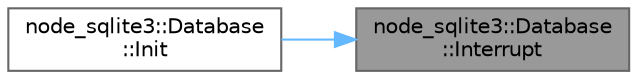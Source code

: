 digraph "node_sqlite3::Database::Interrupt"
{
 // LATEX_PDF_SIZE
  bgcolor="transparent";
  edge [fontname=Helvetica,fontsize=10,labelfontname=Helvetica,labelfontsize=10];
  node [fontname=Helvetica,fontsize=10,shape=box,height=0.2,width=0.4];
  rankdir="RL";
  Node1 [id="Node000001",label="node_sqlite3::Database\l::Interrupt",height=0.2,width=0.4,color="gray40", fillcolor="grey60", style="filled", fontcolor="black",tooltip=" "];
  Node1 -> Node2 [id="edge2_Node000001_Node000002",dir="back",color="steelblue1",style="solid",tooltip=" "];
  Node2 [id="Node000002",label="node_sqlite3::Database\l::Init",height=0.2,width=0.4,color="grey40", fillcolor="white", style="filled",URL="$classnode__sqlite3_1_1_database.html#a74347e00418fa1cfcb9e18c694c7a612",tooltip=" "];
}
